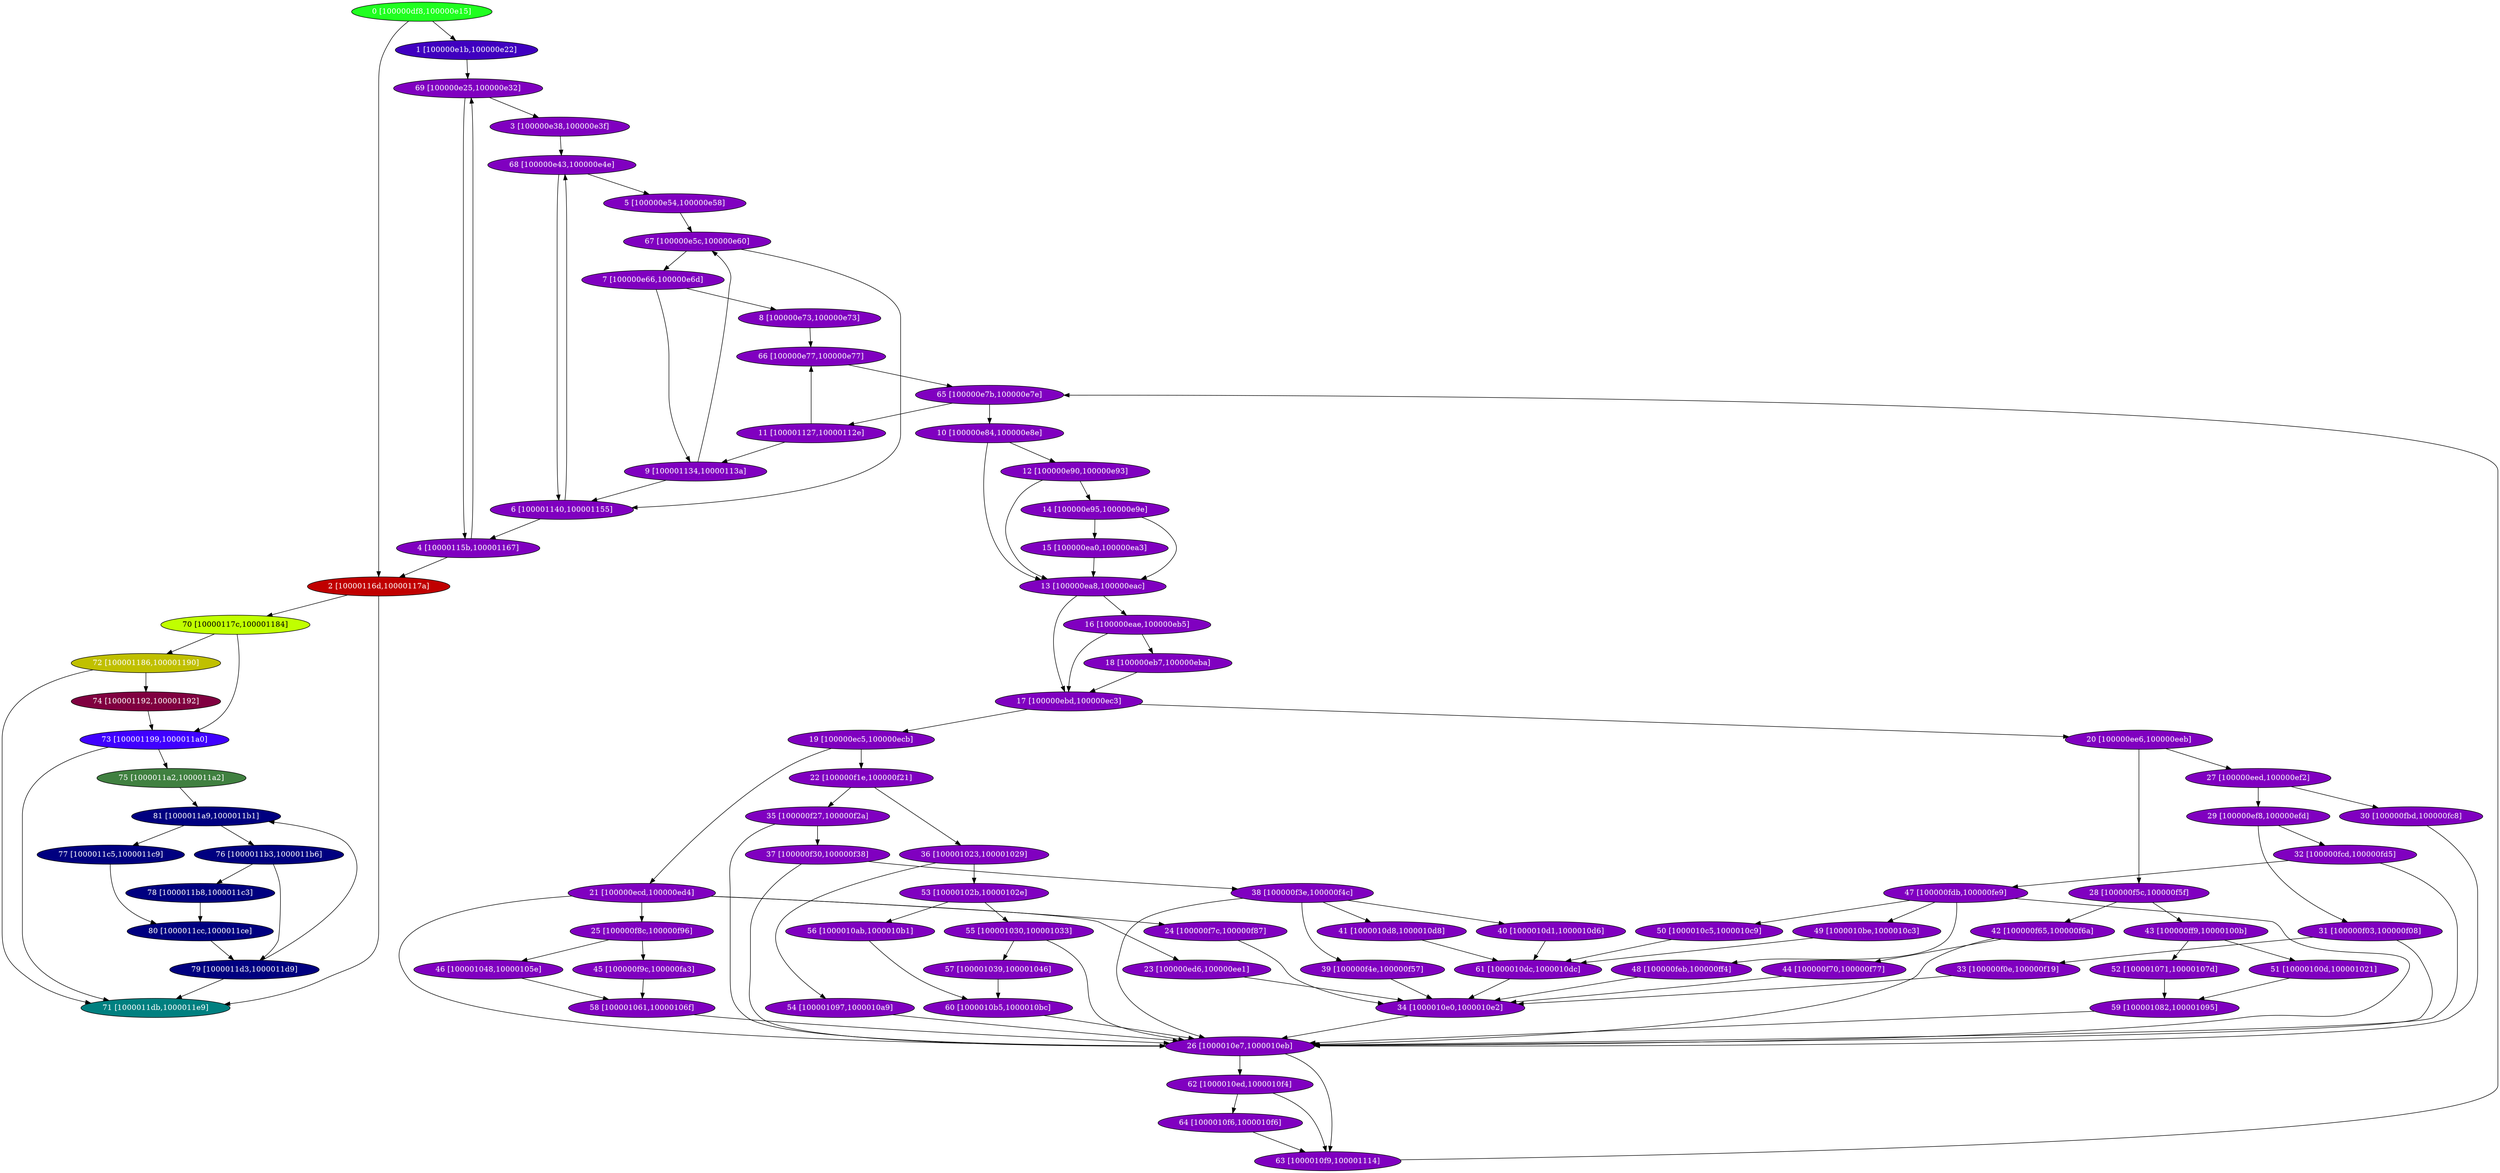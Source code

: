 diGraph hexdump{
	hexdump_0  [style=filled fillcolor="#20FF20" fontcolor="#ffffff" shape=oval label="0 [100000df8,100000e15]"]
	hexdump_1  [style=filled fillcolor="#4000C0" fontcolor="#ffffff" shape=oval label="1 [100000e1b,100000e22]"]
	hexdump_2  [style=filled fillcolor="#C00000" fontcolor="#ffffff" shape=oval label="2 [10000116d,10000117a]"]
	hexdump_3  [style=filled fillcolor="#8000C0" fontcolor="#ffffff" shape=oval label="3 [100000e38,100000e3f]"]
	hexdump_4  [style=filled fillcolor="#8000C0" fontcolor="#ffffff" shape=oval label="4 [10000115b,100001167]"]
	hexdump_5  [style=filled fillcolor="#8000C0" fontcolor="#ffffff" shape=oval label="5 [100000e54,100000e58]"]
	hexdump_6  [style=filled fillcolor="#8000C0" fontcolor="#ffffff" shape=oval label="6 [100001140,100001155]"]
	hexdump_7  [style=filled fillcolor="#8000C0" fontcolor="#ffffff" shape=oval label="7 [100000e66,100000e6d]"]
	hexdump_8  [style=filled fillcolor="#8000C0" fontcolor="#ffffff" shape=oval label="8 [100000e73,100000e73]"]
	hexdump_9  [style=filled fillcolor="#8000C0" fontcolor="#ffffff" shape=oval label="9 [100001134,10000113a]"]
	hexdump_a  [style=filled fillcolor="#8000C0" fontcolor="#ffffff" shape=oval label="10 [100000e84,100000e8e]"]
	hexdump_b  [style=filled fillcolor="#8000C0" fontcolor="#ffffff" shape=oval label="11 [100001127,10000112e]"]
	hexdump_c  [style=filled fillcolor="#8000C0" fontcolor="#ffffff" shape=oval label="12 [100000e90,100000e93]"]
	hexdump_d  [style=filled fillcolor="#8000C0" fontcolor="#ffffff" shape=oval label="13 [100000ea8,100000eac]"]
	hexdump_e  [style=filled fillcolor="#8000C0" fontcolor="#ffffff" shape=oval label="14 [100000e95,100000e9e]"]
	hexdump_f  [style=filled fillcolor="#8000C0" fontcolor="#ffffff" shape=oval label="15 [100000ea0,100000ea3]"]
	hexdump_10  [style=filled fillcolor="#8000C0" fontcolor="#ffffff" shape=oval label="16 [100000eae,100000eb5]"]
	hexdump_11  [style=filled fillcolor="#8000C0" fontcolor="#ffffff" shape=oval label="17 [100000ebd,100000ec3]"]
	hexdump_12  [style=filled fillcolor="#8000C0" fontcolor="#ffffff" shape=oval label="18 [100000eb7,100000eba]"]
	hexdump_13  [style=filled fillcolor="#8000C0" fontcolor="#ffffff" shape=oval label="19 [100000ec5,100000ecb]"]
	hexdump_14  [style=filled fillcolor="#8000C0" fontcolor="#ffffff" shape=oval label="20 [100000ee6,100000eeb]"]
	hexdump_15  [style=filled fillcolor="#8000C0" fontcolor="#ffffff" shape=oval label="21 [100000ecd,100000ed4]"]
	hexdump_16  [style=filled fillcolor="#8000C0" fontcolor="#ffffff" shape=oval label="22 [100000f1e,100000f21]"]
	hexdump_17  [style=filled fillcolor="#8000C0" fontcolor="#ffffff" shape=oval label="23 [100000ed6,100000ee1]"]
	hexdump_18  [style=filled fillcolor="#8000C0" fontcolor="#ffffff" shape=oval label="24 [100000f7c,100000f87]"]
	hexdump_19  [style=filled fillcolor="#8000C0" fontcolor="#ffffff" shape=oval label="25 [100000f8c,100000f96]"]
	hexdump_1a  [style=filled fillcolor="#8000C0" fontcolor="#ffffff" shape=oval label="26 [1000010e7,1000010eb]"]
	hexdump_1b  [style=filled fillcolor="#8000C0" fontcolor="#ffffff" shape=oval label="27 [100000eed,100000ef2]"]
	hexdump_1c  [style=filled fillcolor="#8000C0" fontcolor="#ffffff" shape=oval label="28 [100000f5c,100000f5f]"]
	hexdump_1d  [style=filled fillcolor="#8000C0" fontcolor="#ffffff" shape=oval label="29 [100000ef8,100000efd]"]
	hexdump_1e  [style=filled fillcolor="#8000C0" fontcolor="#ffffff" shape=oval label="30 [100000fbd,100000fc8]"]
	hexdump_1f  [style=filled fillcolor="#8000C0" fontcolor="#ffffff" shape=oval label="31 [100000f03,100000f08]"]
	hexdump_20  [style=filled fillcolor="#8000C0" fontcolor="#ffffff" shape=oval label="32 [100000fcd,100000fd5]"]
	hexdump_21  [style=filled fillcolor="#8000C0" fontcolor="#ffffff" shape=oval label="33 [100000f0e,100000f19]"]
	hexdump_22  [style=filled fillcolor="#8000C0" fontcolor="#ffffff" shape=oval label="34 [1000010e0,1000010e2]"]
	hexdump_23  [style=filled fillcolor="#8000C0" fontcolor="#ffffff" shape=oval label="35 [100000f27,100000f2a]"]
	hexdump_24  [style=filled fillcolor="#8000C0" fontcolor="#ffffff" shape=oval label="36 [100001023,100001029]"]
	hexdump_25  [style=filled fillcolor="#8000C0" fontcolor="#ffffff" shape=oval label="37 [100000f30,100000f38]"]
	hexdump_26  [style=filled fillcolor="#8000C0" fontcolor="#ffffff" shape=oval label="38 [100000f3e,100000f4c]"]
	hexdump_27  [style=filled fillcolor="#8000C0" fontcolor="#ffffff" shape=oval label="39 [100000f4e,100000f57]"]
	hexdump_28  [style=filled fillcolor="#8000C0" fontcolor="#ffffff" shape=oval label="40 [1000010d1,1000010d6]"]
	hexdump_29  [style=filled fillcolor="#8000C0" fontcolor="#ffffff" shape=oval label="41 [1000010d8,1000010d8]"]
	hexdump_2a  [style=filled fillcolor="#8000C0" fontcolor="#ffffff" shape=oval label="42 [100000f65,100000f6a]"]
	hexdump_2b  [style=filled fillcolor="#8000C0" fontcolor="#ffffff" shape=oval label="43 [100000ff9,10000100b]"]
	hexdump_2c  [style=filled fillcolor="#8000C0" fontcolor="#ffffff" shape=oval label="44 [100000f70,100000f77]"]
	hexdump_2d  [style=filled fillcolor="#8000C0" fontcolor="#ffffff" shape=oval label="45 [100000f9c,100000fa3]"]
	hexdump_2e  [style=filled fillcolor="#8000C0" fontcolor="#ffffff" shape=oval label="46 [100001048,10000105e]"]
	hexdump_2f  [style=filled fillcolor="#8000C0" fontcolor="#ffffff" shape=oval label="47 [100000fdb,100000fe9]"]
	hexdump_30  [style=filled fillcolor="#8000C0" fontcolor="#ffffff" shape=oval label="48 [100000feb,100000ff4]"]
	hexdump_31  [style=filled fillcolor="#8000C0" fontcolor="#ffffff" shape=oval label="49 [1000010be,1000010c3]"]
	hexdump_32  [style=filled fillcolor="#8000C0" fontcolor="#ffffff" shape=oval label="50 [1000010c5,1000010c9]"]
	hexdump_33  [style=filled fillcolor="#8000C0" fontcolor="#ffffff" shape=oval label="51 [10000100d,100001021]"]
	hexdump_34  [style=filled fillcolor="#8000C0" fontcolor="#ffffff" shape=oval label="52 [100001071,10000107d]"]
	hexdump_35  [style=filled fillcolor="#8000C0" fontcolor="#ffffff" shape=oval label="53 [10000102b,10000102e]"]
	hexdump_36  [style=filled fillcolor="#8000C0" fontcolor="#ffffff" shape=oval label="54 [100001097,1000010a9]"]
	hexdump_37  [style=filled fillcolor="#8000C0" fontcolor="#ffffff" shape=oval label="55 [100001030,100001033]"]
	hexdump_38  [style=filled fillcolor="#8000C0" fontcolor="#ffffff" shape=oval label="56 [1000010ab,1000010b1]"]
	hexdump_39  [style=filled fillcolor="#8000C0" fontcolor="#ffffff" shape=oval label="57 [100001039,100001046]"]
	hexdump_3a  [style=filled fillcolor="#8000C0" fontcolor="#ffffff" shape=oval label="58 [100001061,10000106f]"]
	hexdump_3b  [style=filled fillcolor="#8000C0" fontcolor="#ffffff" shape=oval label="59 [100001082,100001095]"]
	hexdump_3c  [style=filled fillcolor="#8000C0" fontcolor="#ffffff" shape=oval label="60 [1000010b5,1000010bc]"]
	hexdump_3d  [style=filled fillcolor="#8000C0" fontcolor="#ffffff" shape=oval label="61 [1000010dc,1000010dc]"]
	hexdump_3e  [style=filled fillcolor="#8000C0" fontcolor="#ffffff" shape=oval label="62 [1000010ed,1000010f4]"]
	hexdump_3f  [style=filled fillcolor="#8000C0" fontcolor="#ffffff" shape=oval label="63 [1000010f9,100001114]"]
	hexdump_40  [style=filled fillcolor="#8000C0" fontcolor="#ffffff" shape=oval label="64 [1000010f6,1000010f6]"]
	hexdump_41  [style=filled fillcolor="#8000C0" fontcolor="#ffffff" shape=oval label="65 [100000e7b,100000e7e]"]
	hexdump_42  [style=filled fillcolor="#8000C0" fontcolor="#ffffff" shape=oval label="66 [100000e77,100000e77]"]
	hexdump_43  [style=filled fillcolor="#8000C0" fontcolor="#ffffff" shape=oval label="67 [100000e5c,100000e60]"]
	hexdump_44  [style=filled fillcolor="#8000C0" fontcolor="#ffffff" shape=oval label="68 [100000e43,100000e4e]"]
	hexdump_45  [style=filled fillcolor="#8000C0" fontcolor="#ffffff" shape=oval label="69 [100000e25,100000e32]"]
	hexdump_46  [style=filled fillcolor="#C0FF00" fontcolor="#000000" shape=oval label="70 [10000117c,100001184]"]
	hexdump_47  [style=filled fillcolor="#008080" fontcolor="#ffffff" shape=oval label="71 [1000011db,1000011e9]"]
	hexdump_48  [style=filled fillcolor="#C0C000" fontcolor="#ffffff" shape=oval label="72 [100001186,100001190]"]
	hexdump_49  [style=filled fillcolor="#4000FF" fontcolor="#ffffff" shape=oval label="73 [100001199,1000011a0]"]
	hexdump_4a  [style=filled fillcolor="#800040" fontcolor="#ffffff" shape=oval label="74 [100001192,100001192]"]
	hexdump_4b  [style=filled fillcolor="#408040" fontcolor="#ffffff" shape=oval label="75 [1000011a2,1000011a2]"]
	hexdump_4c  [style=filled fillcolor="#000080" fontcolor="#ffffff" shape=oval label="76 [1000011b3,1000011b6]"]
	hexdump_4d  [style=filled fillcolor="#000080" fontcolor="#ffffff" shape=oval label="77 [1000011c5,1000011c9]"]
	hexdump_4e  [style=filled fillcolor="#000080" fontcolor="#ffffff" shape=oval label="78 [1000011b8,1000011c3]"]
	hexdump_4f  [style=filled fillcolor="#000080" fontcolor="#ffffff" shape=oval label="79 [1000011d3,1000011d9]"]
	hexdump_50  [style=filled fillcolor="#000080" fontcolor="#ffffff" shape=oval label="80 [1000011cc,1000011ce]"]
	hexdump_51  [style=filled fillcolor="#000080" fontcolor="#ffffff" shape=oval label="81 [1000011a9,1000011b1]"]

	hexdump_0 -> hexdump_1
	hexdump_0 -> hexdump_2
	hexdump_1 -> hexdump_45
	hexdump_2 -> hexdump_46
	hexdump_2 -> hexdump_47
	hexdump_3 -> hexdump_44
	hexdump_4 -> hexdump_2
	hexdump_4 -> hexdump_45
	hexdump_5 -> hexdump_43
	hexdump_6 -> hexdump_4
	hexdump_6 -> hexdump_44
	hexdump_7 -> hexdump_8
	hexdump_7 -> hexdump_9
	hexdump_8 -> hexdump_42
	hexdump_9 -> hexdump_6
	hexdump_9 -> hexdump_43
	hexdump_a -> hexdump_c
	hexdump_a -> hexdump_d
	hexdump_b -> hexdump_9
	hexdump_b -> hexdump_42
	hexdump_c -> hexdump_d
	hexdump_c -> hexdump_e
	hexdump_d -> hexdump_10
	hexdump_d -> hexdump_11
	hexdump_e -> hexdump_d
	hexdump_e -> hexdump_f
	hexdump_f -> hexdump_d
	hexdump_10 -> hexdump_11
	hexdump_10 -> hexdump_12
	hexdump_11 -> hexdump_13
	hexdump_11 -> hexdump_14
	hexdump_12 -> hexdump_11
	hexdump_13 -> hexdump_15
	hexdump_13 -> hexdump_16
	hexdump_14 -> hexdump_1b
	hexdump_14 -> hexdump_1c
	hexdump_15 -> hexdump_17
	hexdump_15 -> hexdump_18
	hexdump_15 -> hexdump_19
	hexdump_15 -> hexdump_1a
	hexdump_16 -> hexdump_23
	hexdump_16 -> hexdump_24
	hexdump_17 -> hexdump_22
	hexdump_18 -> hexdump_22
	hexdump_19 -> hexdump_2d
	hexdump_19 -> hexdump_2e
	hexdump_1a -> hexdump_3e
	hexdump_1a -> hexdump_3f
	hexdump_1b -> hexdump_1d
	hexdump_1b -> hexdump_1e
	hexdump_1c -> hexdump_2a
	hexdump_1c -> hexdump_2b
	hexdump_1d -> hexdump_1f
	hexdump_1d -> hexdump_20
	hexdump_1e -> hexdump_1a
	hexdump_1f -> hexdump_1a
	hexdump_1f -> hexdump_21
	hexdump_20 -> hexdump_1a
	hexdump_20 -> hexdump_2f
	hexdump_21 -> hexdump_22
	hexdump_22 -> hexdump_1a
	hexdump_23 -> hexdump_1a
	hexdump_23 -> hexdump_25
	hexdump_24 -> hexdump_35
	hexdump_24 -> hexdump_36
	hexdump_25 -> hexdump_1a
	hexdump_25 -> hexdump_26
	hexdump_26 -> hexdump_1a
	hexdump_26 -> hexdump_27
	hexdump_26 -> hexdump_28
	hexdump_26 -> hexdump_29
	hexdump_27 -> hexdump_22
	hexdump_28 -> hexdump_3d
	hexdump_29 -> hexdump_3d
	hexdump_2a -> hexdump_1a
	hexdump_2a -> hexdump_2c
	hexdump_2b -> hexdump_33
	hexdump_2b -> hexdump_34
	hexdump_2c -> hexdump_22
	hexdump_2d -> hexdump_3a
	hexdump_2e -> hexdump_3a
	hexdump_2f -> hexdump_1a
	hexdump_2f -> hexdump_30
	hexdump_2f -> hexdump_31
	hexdump_2f -> hexdump_32
	hexdump_30 -> hexdump_22
	hexdump_31 -> hexdump_3d
	hexdump_32 -> hexdump_3d
	hexdump_33 -> hexdump_3b
	hexdump_34 -> hexdump_3b
	hexdump_35 -> hexdump_37
	hexdump_35 -> hexdump_38
	hexdump_36 -> hexdump_1a
	hexdump_37 -> hexdump_1a
	hexdump_37 -> hexdump_39
	hexdump_38 -> hexdump_3c
	hexdump_39 -> hexdump_3c
	hexdump_3a -> hexdump_1a
	hexdump_3b -> hexdump_1a
	hexdump_3c -> hexdump_1a
	hexdump_3d -> hexdump_22
	hexdump_3e -> hexdump_3f
	hexdump_3e -> hexdump_40
	hexdump_3f -> hexdump_41
	hexdump_40 -> hexdump_3f
	hexdump_41 -> hexdump_a
	hexdump_41 -> hexdump_b
	hexdump_42 -> hexdump_41
	hexdump_43 -> hexdump_6
	hexdump_43 -> hexdump_7
	hexdump_44 -> hexdump_5
	hexdump_44 -> hexdump_6
	hexdump_45 -> hexdump_3
	hexdump_45 -> hexdump_4
	hexdump_46 -> hexdump_48
	hexdump_46 -> hexdump_49
	hexdump_48 -> hexdump_47
	hexdump_48 -> hexdump_4a
	hexdump_49 -> hexdump_47
	hexdump_49 -> hexdump_4b
	hexdump_4a -> hexdump_49
	hexdump_4b -> hexdump_51
	hexdump_4c -> hexdump_4e
	hexdump_4c -> hexdump_4f
	hexdump_4d -> hexdump_50
	hexdump_4e -> hexdump_50
	hexdump_4f -> hexdump_47
	hexdump_4f -> hexdump_51
	hexdump_50 -> hexdump_4f
	hexdump_51 -> hexdump_4c
	hexdump_51 -> hexdump_4d
}